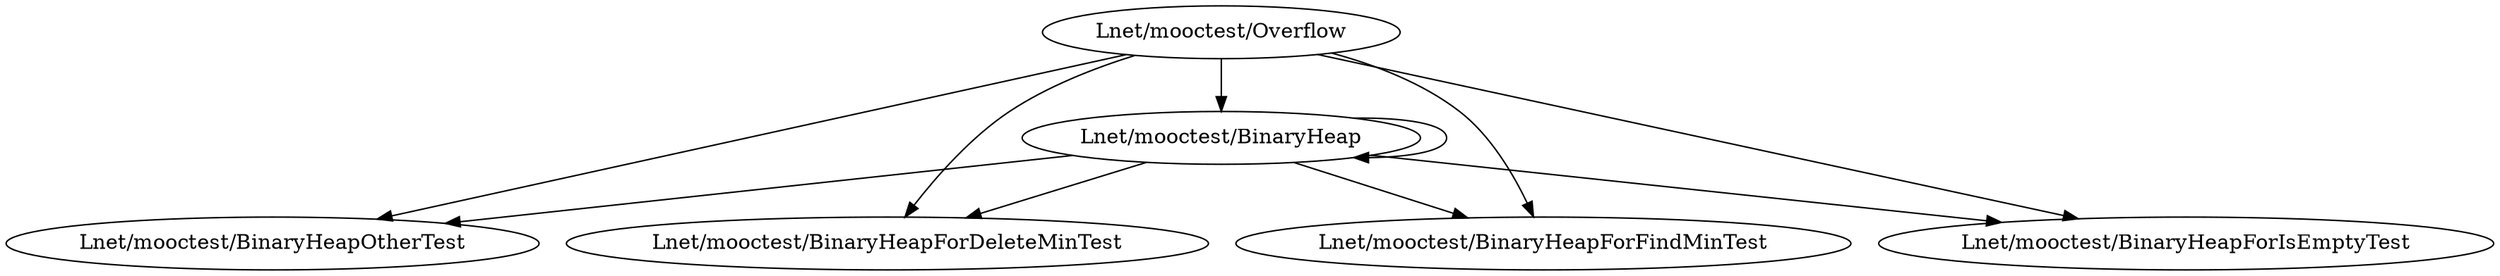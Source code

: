 digraph BinaryHeap_class {
    "Lnet/mooctest/BinaryHeap" -> "Lnet/mooctest/BinaryHeap";
    "Lnet/mooctest/BinaryHeap" -> "Lnet/mooctest/BinaryHeapOtherTest";
    "Lnet/mooctest/BinaryHeap" -> "Lnet/mooctest/BinaryHeapForDeleteMinTest";
    "Lnet/mooctest/BinaryHeap" -> "Lnet/mooctest/BinaryHeapForFindMinTest";
    "Lnet/mooctest/BinaryHeap" -> "Lnet/mooctest/BinaryHeapForIsEmptyTest";
    "Lnet/mooctest/Overflow" -> "Lnet/mooctest/BinaryHeap";
    "Lnet/mooctest/Overflow" -> "Lnet/mooctest/BinaryHeapOtherTest";
    "Lnet/mooctest/Overflow" -> "Lnet/mooctest/BinaryHeapForDeleteMinTest";
    "Lnet/mooctest/Overflow" -> "Lnet/mooctest/BinaryHeapForFindMinTest";
    "Lnet/mooctest/Overflow" -> "Lnet/mooctest/BinaryHeapForIsEmptyTest";
}
